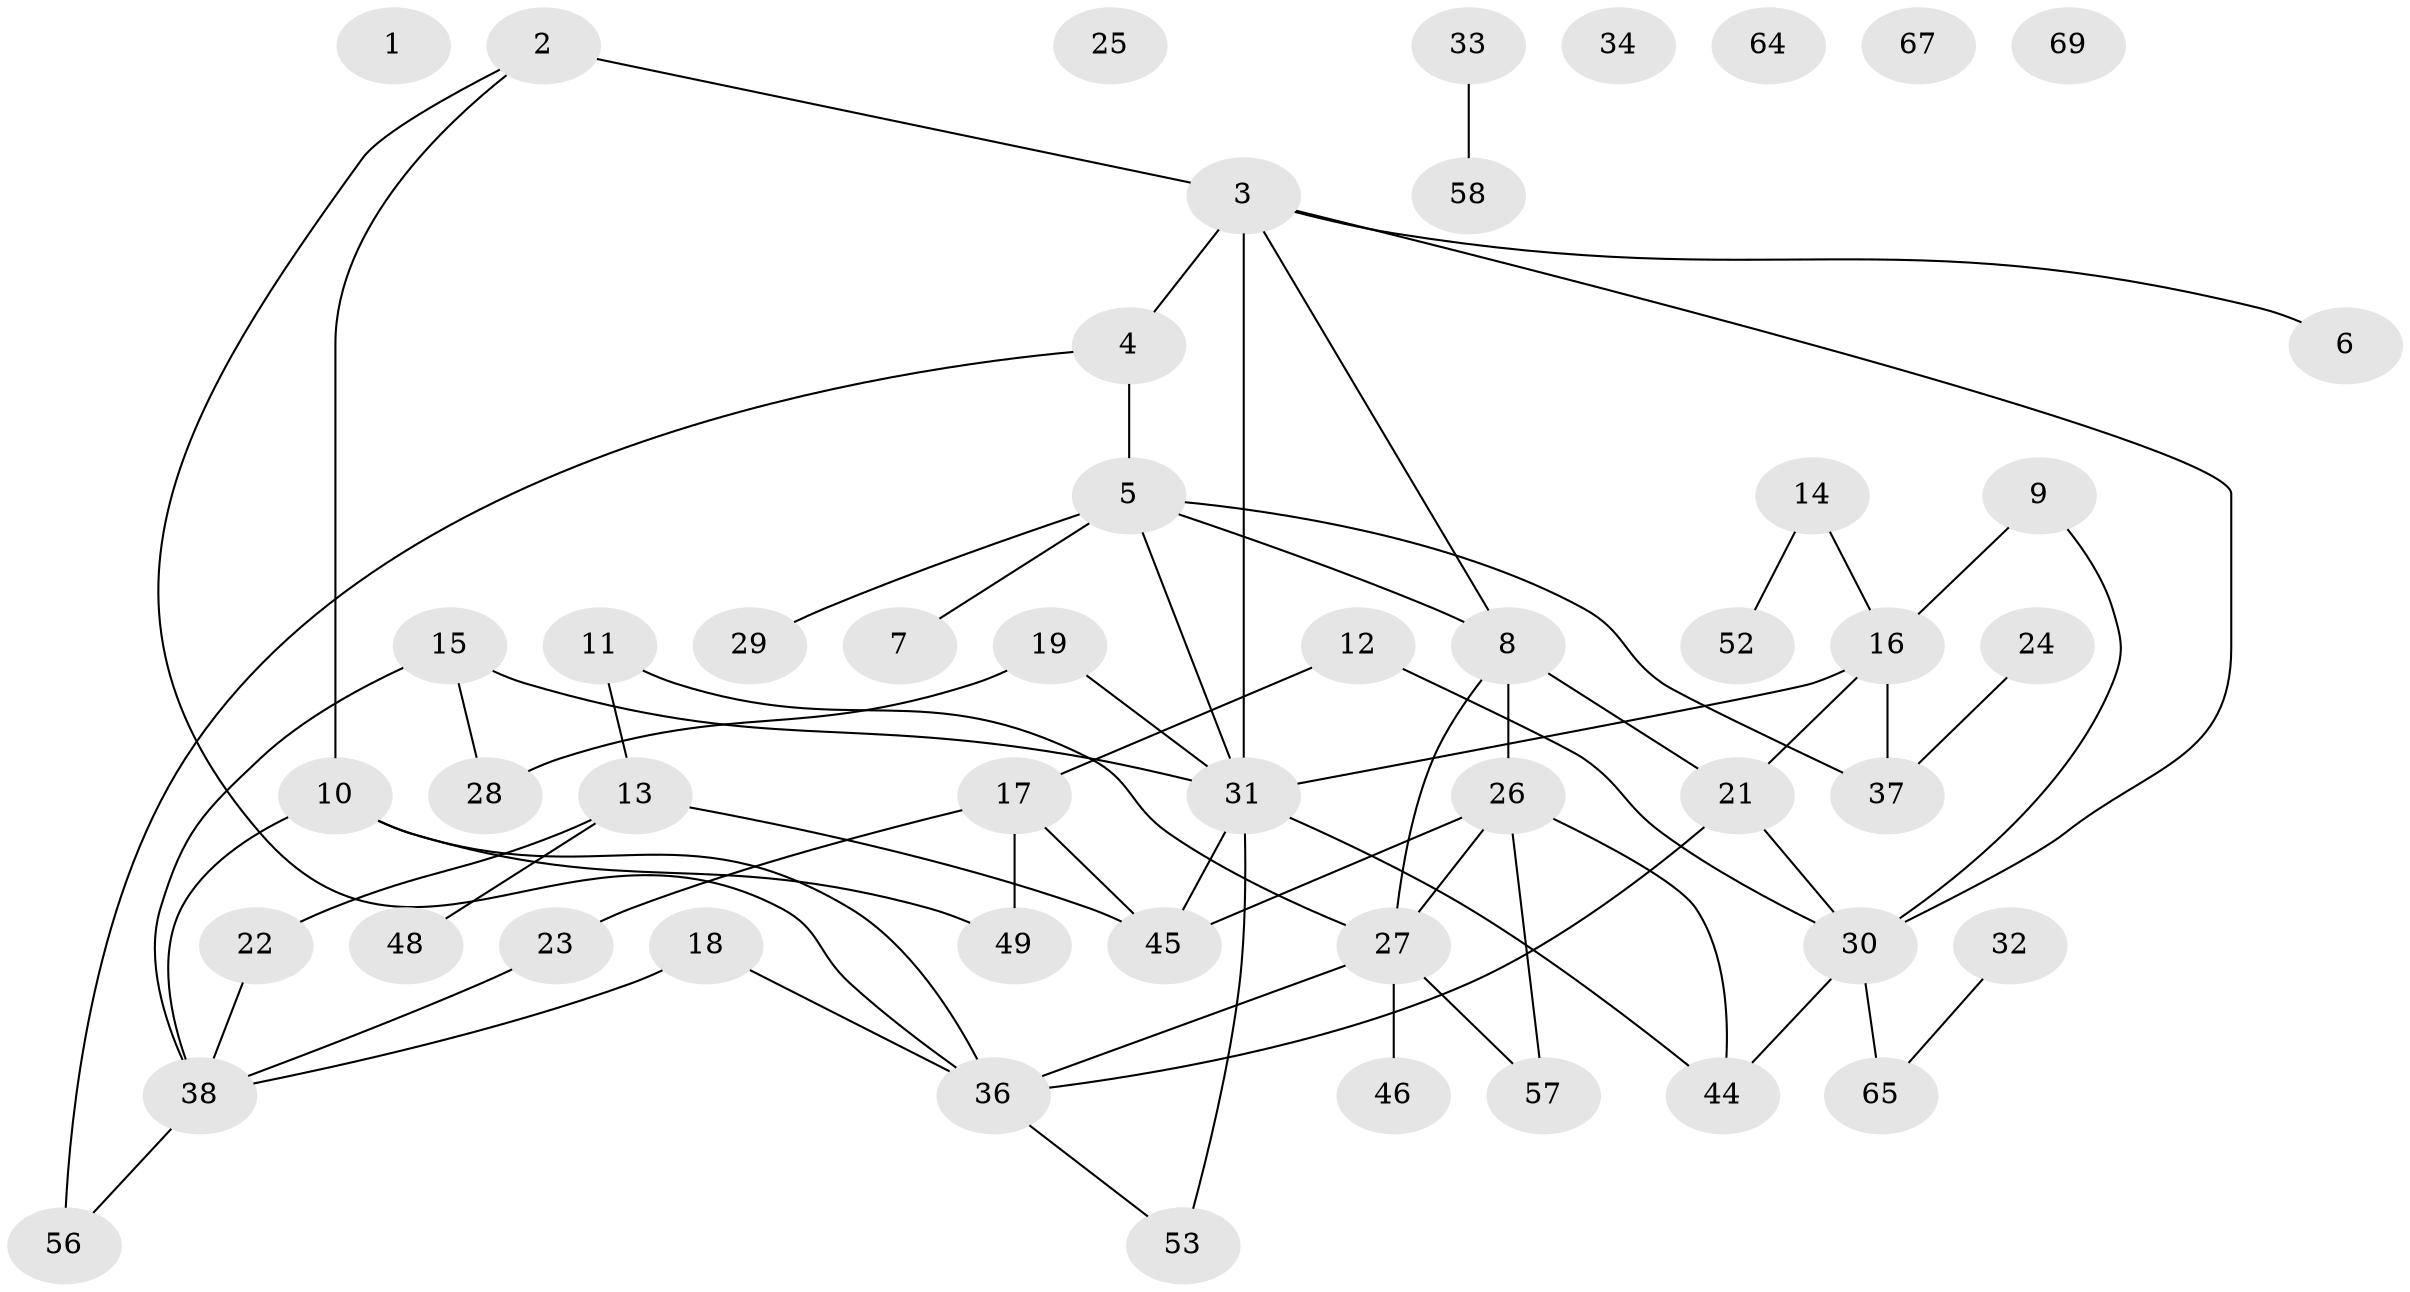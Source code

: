 // Generated by graph-tools (version 1.1) at 2025/23/03/03/25 07:23:27]
// undirected, 50 vertices, 66 edges
graph export_dot {
graph [start="1"]
  node [color=gray90,style=filled];
  1;
  2 [super="+66"];
  3 [super="+20"];
  4 [super="+35"];
  5 [super="+71"];
  6;
  7 [super="+61"];
  8;
  9;
  10;
  11 [super="+40"];
  12;
  13 [super="+63"];
  14 [super="+39"];
  15;
  16 [super="+43"];
  17 [super="+42"];
  18;
  19;
  21 [super="+60"];
  22;
  23;
  24 [super="+68"];
  25;
  26 [super="+62"];
  27 [super="+55"];
  28 [super="+54"];
  29;
  30 [super="+72"];
  31 [super="+59"];
  32 [super="+41"];
  33;
  34;
  36 [super="+70"];
  37;
  38 [super="+51"];
  44 [super="+47"];
  45 [super="+50"];
  46;
  48;
  49;
  52;
  53;
  56;
  57;
  58;
  64;
  65;
  67;
  69;
  2 -- 3 [weight=2];
  2 -- 36;
  2 -- 10;
  3 -- 4;
  3 -- 30;
  3 -- 31;
  3 -- 8;
  3 -- 6;
  4 -- 56;
  4 -- 5;
  5 -- 7;
  5 -- 29;
  5 -- 31;
  5 -- 37;
  5 -- 8;
  8 -- 26;
  8 -- 27;
  8 -- 21;
  9 -- 16;
  9 -- 30;
  10 -- 38;
  10 -- 49;
  10 -- 36;
  11 -- 13;
  11 -- 27;
  12 -- 17;
  12 -- 30;
  13 -- 48;
  13 -- 45 [weight=2];
  13 -- 22;
  14 -- 52;
  14 -- 16;
  15 -- 31;
  15 -- 28;
  15 -- 38;
  16 -- 21;
  16 -- 37;
  16 -- 31;
  17 -- 23;
  17 -- 49;
  17 -- 45;
  18 -- 36;
  18 -- 38;
  19 -- 28;
  19 -- 31;
  21 -- 36;
  21 -- 30;
  22 -- 38;
  23 -- 38;
  24 -- 37;
  26 -- 57;
  26 -- 27;
  26 -- 44;
  26 -- 45;
  27 -- 57;
  27 -- 36;
  27 -- 46;
  30 -- 44;
  30 -- 65;
  31 -- 44 [weight=2];
  31 -- 45;
  31 -- 53;
  32 -- 65;
  33 -- 58;
  36 -- 53;
  38 -- 56;
}

